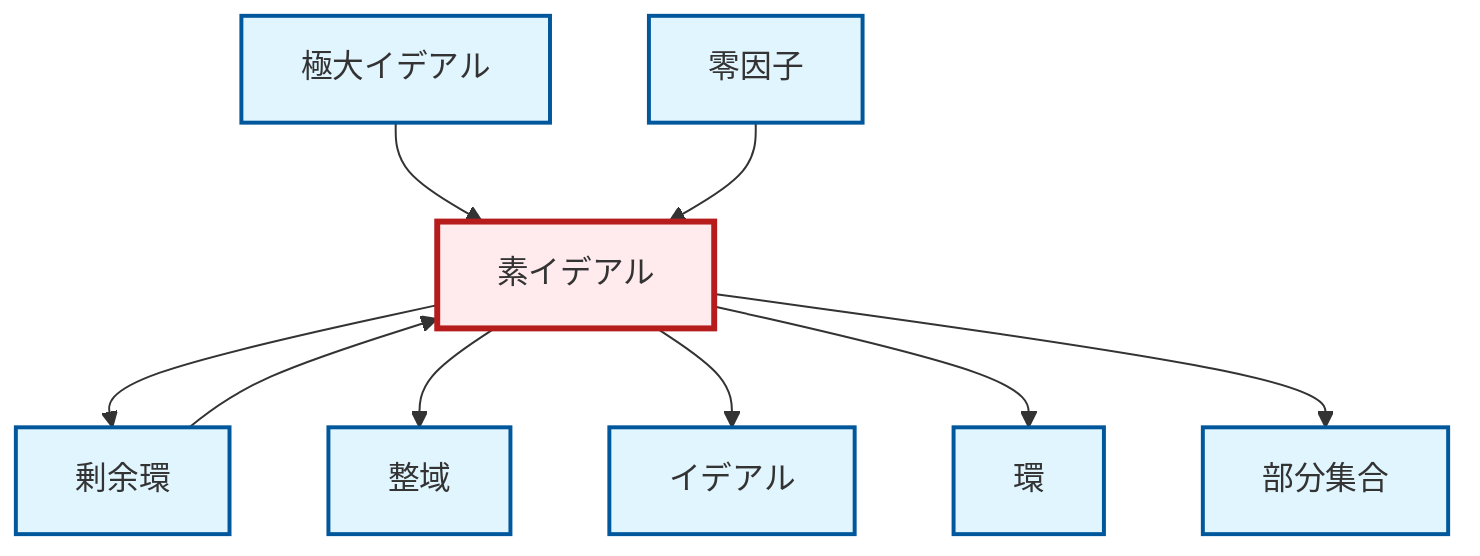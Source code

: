 graph TD
    classDef definition fill:#e1f5fe,stroke:#01579b,stroke-width:2px
    classDef theorem fill:#f3e5f5,stroke:#4a148c,stroke-width:2px
    classDef axiom fill:#fff3e0,stroke:#e65100,stroke-width:2px
    classDef example fill:#e8f5e9,stroke:#1b5e20,stroke-width:2px
    classDef current fill:#ffebee,stroke:#b71c1c,stroke-width:3px
    def-ideal["イデアル"]:::definition
    def-prime-ideal["素イデアル"]:::definition
    def-ring["環"]:::definition
    def-integral-domain["整域"]:::definition
    def-quotient-ring["剰余環"]:::definition
    def-subset["部分集合"]:::definition
    def-zero-divisor["零因子"]:::definition
    def-maximal-ideal["極大イデアル"]:::definition
    def-prime-ideal --> def-quotient-ring
    def-maximal-ideal --> def-prime-ideal
    def-prime-ideal --> def-integral-domain
    def-zero-divisor --> def-prime-ideal
    def-prime-ideal --> def-ideal
    def-quotient-ring --> def-prime-ideal
    def-prime-ideal --> def-ring
    def-prime-ideal --> def-subset
    class def-prime-ideal current